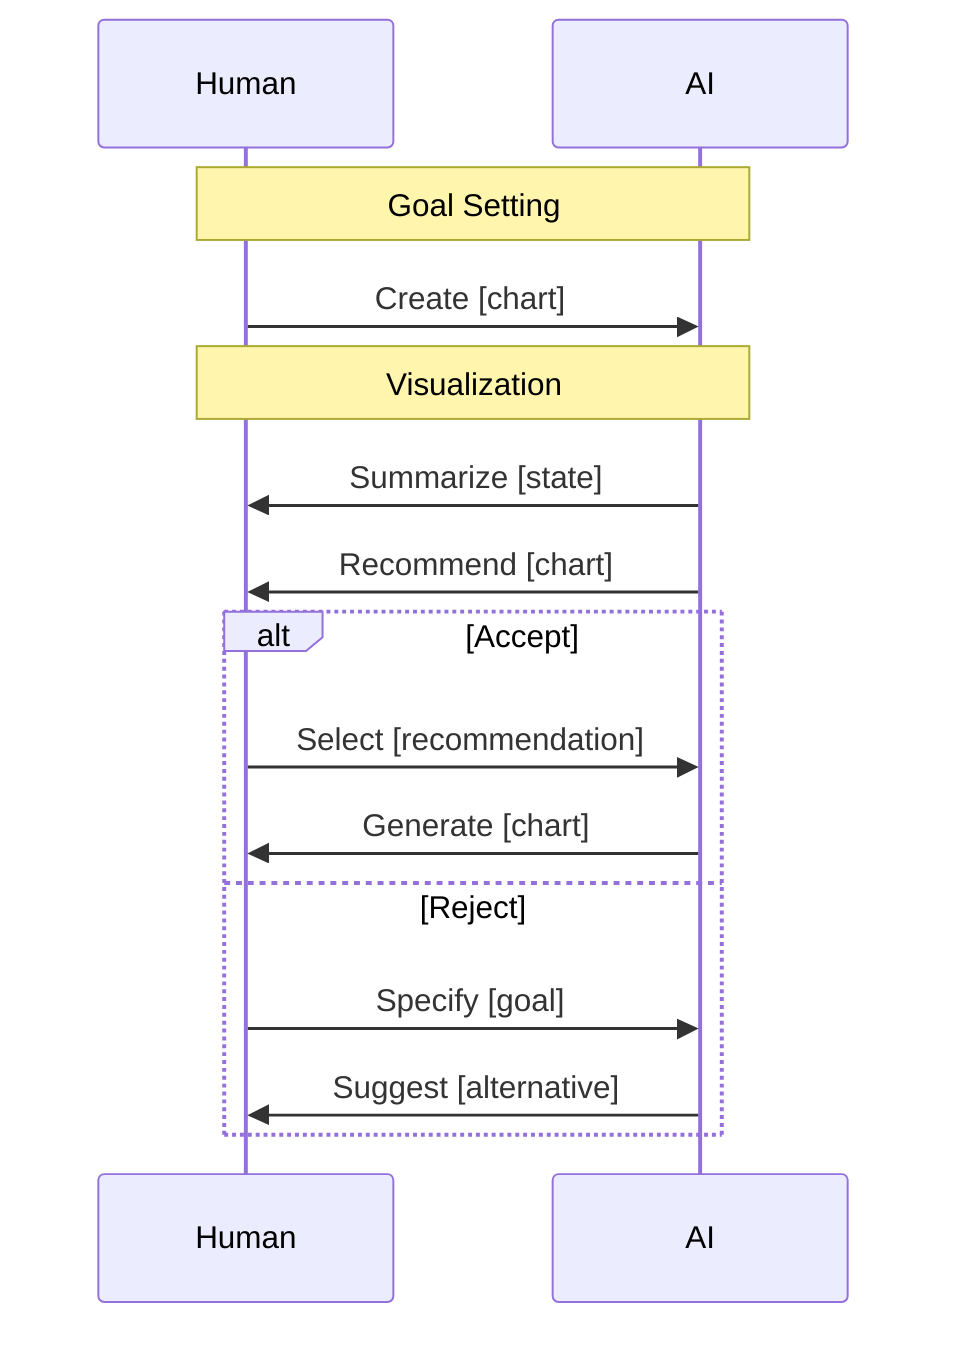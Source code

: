 sequenceDiagram
    participant H as Human
    participant A as AI

    note over H,A: Goal Setting
    H ->> A: Create [chart]

    note over H,A: Visualization
    A ->> H: Summarize [state]
    A ->> H: Recommend [chart]

    alt Accept
        H ->> A: Select [recommendation]
        A ->> H: Generate [chart]
    else Reject
        H ->> A: Specify [goal]
        A ->> H: Suggest [alternative]
    end